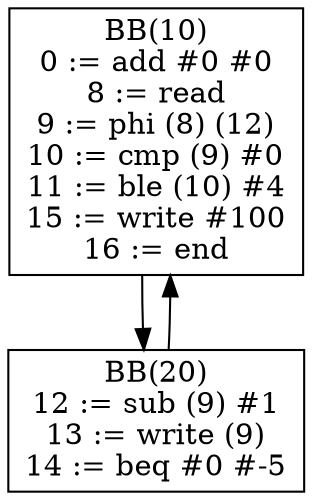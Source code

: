 digraph G {
bb10[shape = box, label = "BB(10)\n" + "0 := add #0 #0\n" + "8 := read\n" + "9 := phi (8) (12)\n" + "10 := cmp (9) #0\n" + "11 := ble (10) #4\n" + "15 := write #100\n" + "16 := end\n"];
bb20[shape = box, label = "BB(20)\n" + "12 := sub (9) #1\n" + "13 := write (9)\n" + "14 := beq #0 #-5\n"];
bb10 -> bb20;
bb20 -> bb10;
}

